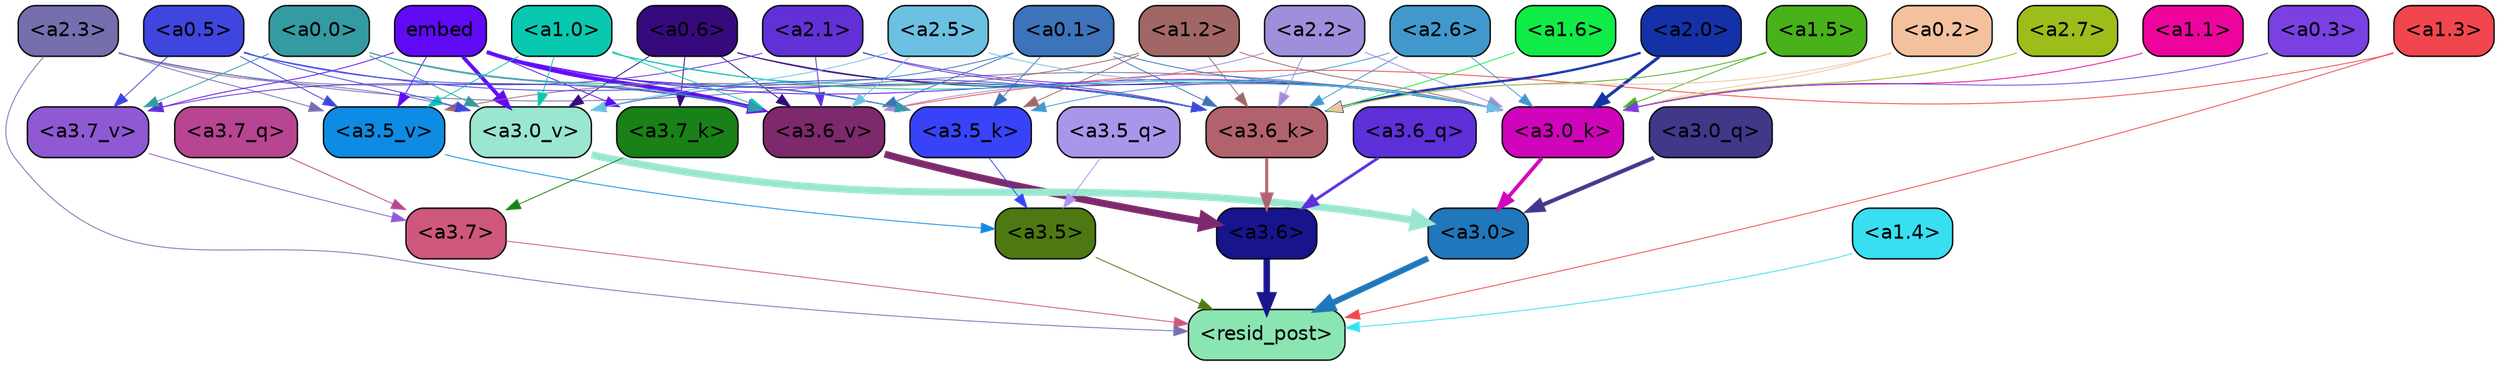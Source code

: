 strict digraph "" {
	graph [bgcolor=transparent,
		layout=dot,
		overlap=false,
		splines=true
	];
	"<a3.7>"	[color=black,
		fillcolor="#ce587c",
		fontname=Helvetica,
		shape=box,
		style="filled, rounded"];
	"<resid_post>"	[color=black,
		fillcolor="#8be5b2",
		fontname=Helvetica,
		shape=box,
		style="filled, rounded"];
	"<a3.7>" -> "<resid_post>"	[color="#ce587c",
		penwidth=0.6239100098609924];
	"<a3.6>"	[color=black,
		fillcolor="#17148e",
		fontname=Helvetica,
		shape=box,
		style="filled, rounded"];
	"<a3.6>" -> "<resid_post>"	[color="#17148e",
		penwidth=4.569062113761902];
	"<a3.5>"	[color=black,
		fillcolor="#4e7912",
		fontname=Helvetica,
		shape=box,
		style="filled, rounded"];
	"<a3.5>" -> "<resid_post>"	[color="#4e7912",
		penwidth=0.6];
	"<a3.0>"	[color=black,
		fillcolor="#2077bb",
		fontname=Helvetica,
		shape=box,
		style="filled, rounded"];
	"<a3.0>" -> "<resid_post>"	[color="#2077bb",
		penwidth=4.283544182777405];
	"<a2.3>"	[color=black,
		fillcolor="#756fae",
		fontname=Helvetica,
		shape=box,
		style="filled, rounded"];
	"<a2.3>" -> "<resid_post>"	[color="#756fae",
		penwidth=0.6];
	"<a3.0_k>"	[color=black,
		fillcolor="#d004bb",
		fontname=Helvetica,
		shape=box,
		style="filled, rounded"];
	"<a2.3>" -> "<a3.0_k>"	[color="#756fae",
		penwidth=0.6];
	"<a3.6_v>"	[color=black,
		fillcolor="#7d296c",
		fontname=Helvetica,
		shape=box,
		style="filled, rounded"];
	"<a2.3>" -> "<a3.6_v>"	[color="#756fae",
		penwidth=0.6];
	"<a3.5_v>"	[color=black,
		fillcolor="#0e8be2",
		fontname=Helvetica,
		shape=box,
		style="filled, rounded"];
	"<a2.3>" -> "<a3.5_v>"	[color="#756fae",
		penwidth=0.6];
	"<a3.0_v>"	[color=black,
		fillcolor="#9ae6d0",
		fontname=Helvetica,
		shape=box,
		style="filled, rounded"];
	"<a2.3>" -> "<a3.0_v>"	[color="#756fae",
		penwidth=0.6];
	"<a1.4>"	[color=black,
		fillcolor="#37dff0",
		fontname=Helvetica,
		shape=box,
		style="filled, rounded"];
	"<a1.4>" -> "<resid_post>"	[color="#37dff0",
		penwidth=0.6];
	"<a1.3>"	[color=black,
		fillcolor="#f2464e",
		fontname=Helvetica,
		shape=box,
		style="filled, rounded"];
	"<a1.3>" -> "<resid_post>"	[color="#f2464e",
		penwidth=0.6];
	"<a1.3>" -> "<a3.6_v>"	[color="#f2464e",
		penwidth=0.6];
	"<a3.7_q>"	[color=black,
		fillcolor="#b74591",
		fontname=Helvetica,
		shape=box,
		style="filled, rounded"];
	"<a3.7_q>" -> "<a3.7>"	[color="#b74591",
		penwidth=0.6];
	"<a3.6_q>"	[color=black,
		fillcolor="#5d30d9",
		fontname=Helvetica,
		shape=box,
		style="filled, rounded"];
	"<a3.6_q>" -> "<a3.6>"	[color="#5d30d9",
		penwidth=2.0347584784030914];
	"<a3.5_q>"	[color=black,
		fillcolor="#a996eb",
		fontname=Helvetica,
		shape=box,
		style="filled, rounded"];
	"<a3.5_q>" -> "<a3.5>"	[color="#a996eb",
		penwidth=0.6];
	"<a3.0_q>"	[color=black,
		fillcolor="#403889",
		fontname=Helvetica,
		shape=box,
		style="filled, rounded"];
	"<a3.0_q>" -> "<a3.0>"	[color="#403889",
		penwidth=2.8635367155075073];
	"<a3.7_k>"	[color=black,
		fillcolor="#198117",
		fontname=Helvetica,
		shape=box,
		style="filled, rounded"];
	"<a3.7_k>" -> "<a3.7>"	[color="#198117",
		penwidth=0.6];
	"<a3.6_k>"	[color=black,
		fillcolor="#b2626d",
		fontname=Helvetica,
		shape=box,
		style="filled, rounded"];
	"<a3.6_k>" -> "<a3.6>"	[color="#b2626d",
		penwidth=2.1760786175727844];
	"<a3.5_k>"	[color=black,
		fillcolor="#3843f9",
		fontname=Helvetica,
		shape=box,
		style="filled, rounded"];
	"<a3.5_k>" -> "<a3.5>"	[color="#3843f9",
		penwidth=0.6];
	"<a3.0_k>" -> "<a3.0>"	[color="#d004bb",
		penwidth=2.632905662059784];
	"<a3.7_v>"	[color=black,
		fillcolor="#8e59d3",
		fontname=Helvetica,
		shape=box,
		style="filled, rounded"];
	"<a3.7_v>" -> "<a3.7>"	[color="#8e59d3",
		penwidth=0.6];
	"<a3.6_v>" -> "<a3.6>"	[color="#7d296c",
		penwidth=4.981305837631226];
	"<a3.5_v>" -> "<a3.5>"	[color="#0e8be2",
		penwidth=0.6];
	"<a3.0_v>" -> "<a3.0>"	[color="#9ae6d0",
		penwidth=5.168330669403076];
	"<a0.6>"	[color=black,
		fillcolor="#360a7d",
		fontname=Helvetica,
		shape=box,
		style="filled, rounded"];
	"<a0.6>" -> "<a3.7_k>"	[color="#360a7d",
		penwidth=0.6];
	"<a0.6>" -> "<a3.6_k>"	[color="#360a7d",
		penwidth=0.6];
	"<a0.6>" -> "<a3.0_k>"	[color="#360a7d",
		penwidth=0.6];
	"<a0.6>" -> "<a3.6_v>"	[color="#360a7d",
		penwidth=0.6];
	"<a0.6>" -> "<a3.0_v>"	[color="#360a7d",
		penwidth=0.6];
	embed	[color=black,
		fillcolor="#600af5",
		fontname=Helvetica,
		shape=box,
		style="filled, rounded"];
	embed -> "<a3.7_k>"	[color="#600af5",
		penwidth=0.6];
	embed -> "<a3.6_k>"	[color="#600af5",
		penwidth=0.6];
	embed -> "<a3.5_k>"	[color="#600af5",
		penwidth=0.6];
	embed -> "<a3.0_k>"	[color="#600af5",
		penwidth=0.6];
	embed -> "<a3.7_v>"	[color="#600af5",
		penwidth=0.6];
	embed -> "<a3.6_v>"	[color="#600af5",
		penwidth=2.7825746536254883];
	embed -> "<a3.5_v>"	[color="#600af5",
		penwidth=0.6];
	embed -> "<a3.0_v>"	[color="#600af5",
		penwidth=2.6950180530548096];
	"<a2.6>"	[color=black,
		fillcolor="#4198cd",
		fontname=Helvetica,
		shape=box,
		style="filled, rounded"];
	"<a2.6>" -> "<a3.6_k>"	[color="#4198cd",
		penwidth=0.6];
	"<a2.6>" -> "<a3.5_k>"	[color="#4198cd",
		penwidth=0.6];
	"<a2.6>" -> "<a3.0_k>"	[color="#4198cd",
		penwidth=0.6];
	"<a2.2>"	[color=black,
		fillcolor="#9f8edb",
		fontname=Helvetica,
		shape=box,
		style="filled, rounded"];
	"<a2.2>" -> "<a3.6_k>"	[color="#9f8edb",
		penwidth=0.6];
	"<a2.2>" -> "<a3.0_k>"	[color="#9f8edb",
		penwidth=0.6];
	"<a2.2>" -> "<a3.6_v>"	[color="#9f8edb",
		penwidth=0.6];
	"<a2.1>"	[color=black,
		fillcolor="#6031d6",
		fontname=Helvetica,
		shape=box,
		style="filled, rounded"];
	"<a2.1>" -> "<a3.6_k>"	[color="#6031d6",
		penwidth=0.6];
	"<a2.1>" -> "<a3.0_k>"	[color="#6031d6",
		penwidth=0.6];
	"<a2.1>" -> "<a3.7_v>"	[color="#6031d6",
		penwidth=0.6];
	"<a2.1>" -> "<a3.6_v>"	[color="#6031d6",
		penwidth=0.6];
	"<a2.0>"	[color=black,
		fillcolor="#1431a7",
		fontname=Helvetica,
		shape=box,
		style="filled, rounded"];
	"<a2.0>" -> "<a3.6_k>"	[color="#1431a7",
		penwidth=1.6382827460765839];
	"<a2.0>" -> "<a3.0_k>"	[color="#1431a7",
		penwidth=2.161143198609352];
	"<a1.6>"	[color=black,
		fillcolor="#0feb47",
		fontname=Helvetica,
		shape=box,
		style="filled, rounded"];
	"<a1.6>" -> "<a3.6_k>"	[color="#0feb47",
		penwidth=0.6];
	"<a1.5>"	[color=black,
		fillcolor="#49b119",
		fontname=Helvetica,
		shape=box,
		style="filled, rounded"];
	"<a1.5>" -> "<a3.6_k>"	[color="#49b119",
		penwidth=0.6];
	"<a1.5>" -> "<a3.0_k>"	[color="#49b119",
		penwidth=0.6];
	"<a1.2>"	[color=black,
		fillcolor="#a16766",
		fontname=Helvetica,
		shape=box,
		style="filled, rounded"];
	"<a1.2>" -> "<a3.6_k>"	[color="#a16766",
		penwidth=0.6];
	"<a1.2>" -> "<a3.5_k>"	[color="#a16766",
		penwidth=0.6];
	"<a1.2>" -> "<a3.0_k>"	[color="#a16766",
		penwidth=0.6];
	"<a1.2>" -> "<a3.5_v>"	[color="#a16766",
		penwidth=0.6];
	"<a1.0>"	[color=black,
		fillcolor="#09c8b0",
		fontname=Helvetica,
		shape=box,
		style="filled, rounded"];
	"<a1.0>" -> "<a3.6_k>"	[color="#09c8b0",
		penwidth=0.6];
	"<a1.0>" -> "<a3.0_k>"	[color="#09c8b0",
		penwidth=0.6];
	"<a1.0>" -> "<a3.6_v>"	[color="#09c8b0",
		penwidth=0.6];
	"<a1.0>" -> "<a3.5_v>"	[color="#09c8b0",
		penwidth=0.6];
	"<a1.0>" -> "<a3.0_v>"	[color="#09c8b0",
		penwidth=0.6];
	"<a0.5>"	[color=black,
		fillcolor="#3e46df",
		fontname=Helvetica,
		shape=box,
		style="filled, rounded"];
	"<a0.5>" -> "<a3.6_k>"	[color="#3e46df",
		penwidth=0.6];
	"<a0.5>" -> "<a3.7_v>"	[color="#3e46df",
		penwidth=0.6];
	"<a0.5>" -> "<a3.6_v>"	[color="#3e46df",
		penwidth=0.6];
	"<a0.5>" -> "<a3.5_v>"	[color="#3e46df",
		penwidth=0.6];
	"<a0.5>" -> "<a3.0_v>"	[color="#3e46df",
		penwidth=0.6];
	"<a0.2>"	[color=black,
		fillcolor="#f4c19f",
		fontname=Helvetica,
		shape=box,
		style="filled, rounded"];
	"<a0.2>" -> "<a3.6_k>"	[color="#f4c19f",
		penwidth=0.6];
	"<a0.2>" -> "<a3.0_k>"	[color="#f4c19f",
		penwidth=0.6];
	"<a0.1>"	[color=black,
		fillcolor="#3c73b9",
		fontname=Helvetica,
		shape=box,
		style="filled, rounded"];
	"<a0.1>" -> "<a3.6_k>"	[color="#3c73b9",
		penwidth=0.6];
	"<a0.1>" -> "<a3.5_k>"	[color="#3c73b9",
		penwidth=0.6];
	"<a0.1>" -> "<a3.0_k>"	[color="#3c73b9",
		penwidth=0.6];
	"<a0.1>" -> "<a3.6_v>"	[color="#3c73b9",
		penwidth=0.6];
	"<a0.1>" -> "<a3.0_v>"	[color="#3c73b9",
		penwidth=0.6];
	"<a0.0>"	[color=black,
		fillcolor="#349ba2",
		fontname=Helvetica,
		shape=box,
		style="filled, rounded"];
	"<a0.0>" -> "<a3.5_k>"	[color="#349ba2",
		penwidth=0.6];
	"<a0.0>" -> "<a3.7_v>"	[color="#349ba2",
		penwidth=0.6];
	"<a0.0>" -> "<a3.6_v>"	[color="#349ba2",
		penwidth=0.6];
	"<a0.0>" -> "<a3.0_v>"	[color="#349ba2",
		penwidth=0.6];
	"<a2.7>"	[color=black,
		fillcolor="#9dbd1a",
		fontname=Helvetica,
		shape=box,
		style="filled, rounded"];
	"<a2.7>" -> "<a3.0_k>"	[color="#9dbd1a",
		penwidth=0.6];
	"<a2.5>"	[color=black,
		fillcolor="#6cc1e2",
		fontname=Helvetica,
		shape=box,
		style="filled, rounded"];
	"<a2.5>" -> "<a3.0_k>"	[color="#6cc1e2",
		penwidth=0.6];
	"<a2.5>" -> "<a3.6_v>"	[color="#6cc1e2",
		penwidth=0.6];
	"<a2.5>" -> "<a3.0_v>"	[color="#6cc1e2",
		penwidth=0.6];
	"<a1.1>"	[color=black,
		fillcolor="#ed049d",
		fontname=Helvetica,
		shape=box,
		style="filled, rounded"];
	"<a1.1>" -> "<a3.0_k>"	[color="#ed049d",
		penwidth=0.6];
	"<a0.3>"	[color=black,
		fillcolor="#7a40e3",
		fontname=Helvetica,
		shape=box,
		style="filled, rounded"];
	"<a0.3>" -> "<a3.0_k>"	[color="#7a40e3",
		penwidth=0.6];
}
